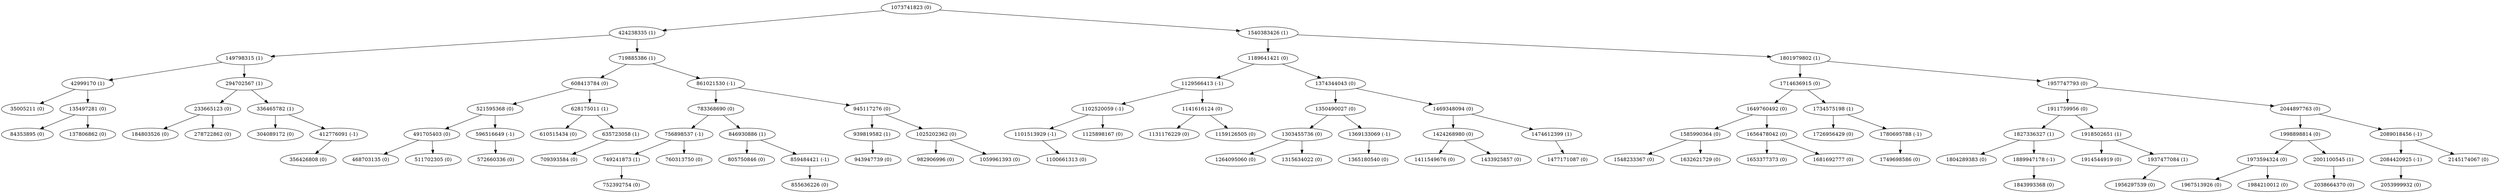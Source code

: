 # dot -Tpng avl.dot -o avl.png && eog avl.png

digraph AVLTree
{
n1 [ label="1073741823 (0)" ];
n1 -> n2
n2 [ label="424238335 (1)" ];
n2 -> n3
n3 [ label="149798315 (1)" ];
n3 -> n4
n4 [ label="42999170 (1)" ];
n4 -> n5
n5 [ label="35005211 (0)" ];
n4 -> n6
n6 [ label="135497281 (0)" ];
n6 -> n7
n7 [ label="84353895 (0)" ];
n6 -> n8
n8 [ label="137806862 (0)" ];
n3 -> n9
n9 [ label="294702567 (1)" ];
n9 -> n10
n10 [ label="233665123 (0)" ];
n10 -> n11
n11 [ label="184803526 (0)" ];
n10 -> n12
n12 [ label="278722862 (0)" ];
n9 -> n13
n13 [ label="336465782 (1)" ];
n13 -> n14
n14 [ label="304089172 (0)" ];
n13 -> n15
n15 [ label="412776091 (-1)" ];
n15 -> n16
n16 [ label="356426808 (0)" ];
n2 -> n17
n17 [ label="719885386 (1)" ];
n17 -> n18
n18 [ label="608413784 (0)" ];
n18 -> n19
n19 [ label="521595368 (0)" ];
n19 -> n20
n20 [ label="491705403 (0)" ];
n20 -> n21
n21 [ label="468703135 (0)" ];
n20 -> n22
n22 [ label="511702305 (0)" ];
n19 -> n23
n23 [ label="596516649 (-1)" ];
n23 -> n24
n24 [ label="572660336 (0)" ];
n18 -> n25
n25 [ label="628175011 (1)" ];
n25 -> n26
n26 [ label="610515434 (0)" ];
n25 -> n27
n27 [ label="635723058 (1)" ];
n27 -> n28
n28 [ label="709393584 (0)" ];
n17 -> n29
n29 [ label="861021530 (-1)" ];
n29 -> n30
n30 [ label="783368690 (0)" ];
n30 -> n31
n31 [ label="756898537 (-1)" ];
n31 -> n32
n32 [ label="749241873 (1)" ];
n32 -> n33
n33 [ label="752392754 (0)" ];
n31 -> n34
n34 [ label="760313750 (0)" ];
n30 -> n35
n35 [ label="846930886 (1)" ];
n35 -> n36
n36 [ label="805750846 (0)" ];
n35 -> n37
n37 [ label="859484421 (-1)" ];
n37 -> n38
n38 [ label="855636226 (0)" ];
n29 -> n39
n39 [ label="945117276 (0)" ];
n39 -> n40
n40 [ label="939819582 (1)" ];
n40 -> n41
n41 [ label="943947739 (0)" ];
n39 -> n42
n42 [ label="1025202362 (0)" ];
n42 -> n43
n43 [ label="982906996 (0)" ];
n42 -> n44
n44 [ label="1059961393 (0)" ];
n1 -> n45
n45 [ label="1540383426 (1)" ];
n45 -> n46
n46 [ label="1189641421 (0)" ];
n46 -> n47
n47 [ label="1129566413 (-1)" ];
n47 -> n48
n48 [ label="1102520059 (-1)" ];
n48 -> n49
n49 [ label="1101513929 (-1)" ];
n49 -> n50
n50 [ label="1100661313 (0)" ];
n48 -> n51
n51 [ label="1125898167 (0)" ];
n47 -> n52
n52 [ label="1141616124 (0)" ];
n52 -> n53
n53 [ label="1131176229 (0)" ];
n52 -> n54
n54 [ label="1159126505 (0)" ];
n46 -> n55
n55 [ label="1374344043 (0)" ];
n55 -> n56
n56 [ label="1350490027 (0)" ];
n56 -> n57
n57 [ label="1303455736 (0)" ];
n57 -> n58
n58 [ label="1264095060 (0)" ];
n57 -> n59
n59 [ label="1315634022 (0)" ];
n56 -> n60
n60 [ label="1369133069 (-1)" ];
n60 -> n61
n61 [ label="1365180540 (0)" ];
n55 -> n62
n62 [ label="1469348094 (0)" ];
n62 -> n63
n63 [ label="1424268980 (0)" ];
n63 -> n64
n64 [ label="1411549676 (0)" ];
n63 -> n65
n65 [ label="1433925857 (0)" ];
n62 -> n66
n66 [ label="1474612399 (1)" ];
n66 -> n67
n67 [ label="1477171087 (0)" ];
n45 -> n68
n68 [ label="1801979802 (1)" ];
n68 -> n69
n69 [ label="1714636915 (0)" ];
n69 -> n70
n70 [ label="1649760492 (0)" ];
n70 -> n71
n71 [ label="1585990364 (0)" ];
n71 -> n72
n72 [ label="1548233367 (0)" ];
n71 -> n73
n73 [ label="1632621729 (0)" ];
n70 -> n74
n74 [ label="1656478042 (0)" ];
n74 -> n75
n75 [ label="1653377373 (0)" ];
n74 -> n76
n76 [ label="1681692777 (0)" ];
n69 -> n77
n77 [ label="1734575198 (1)" ];
n77 -> n78
n78 [ label="1726956429 (0)" ];
n77 -> n79
n79 [ label="1780695788 (-1)" ];
n79 -> n80
n80 [ label="1749698586 (0)" ];
n68 -> n81
n81 [ label="1957747793 (0)" ];
n81 -> n82
n82 [ label="1911759956 (0)" ];
n82 -> n83
n83 [ label="1827336327 (1)" ];
n83 -> n84
n84 [ label="1804289383 (0)" ];
n83 -> n85
n85 [ label="1889947178 (-1)" ];
n85 -> n86
n86 [ label="1843993368 (0)" ];
n82 -> n87
n87 [ label="1918502651 (1)" ];
n87 -> n88
n88 [ label="1914544919 (0)" ];
n87 -> n89
n89 [ label="1937477084 (1)" ];
n89 -> n90
n90 [ label="1956297539 (0)" ];
n81 -> n91
n91 [ label="2044897763 (0)" ];
n91 -> n92
n92 [ label="1998898814 (0)" ];
n92 -> n93
n93 [ label="1973594324 (0)" ];
n93 -> n94
n94 [ label="1967513926 (0)" ];
n93 -> n95
n95 [ label="1984210012 (0)" ];
n92 -> n96
n96 [ label="2001100545 (1)" ];
n96 -> n97
n97 [ label="2038664370 (0)" ];
n91 -> n98
n98 [ label="2089018456 (-1)" ];
n98 -> n99
n99 [ label="2084420925 (-1)" ];
n99 -> n100
n100 [ label="2053999932 (0)" ];
n98 -> n101
n101 [ label="2145174067 (0)" ];
}
